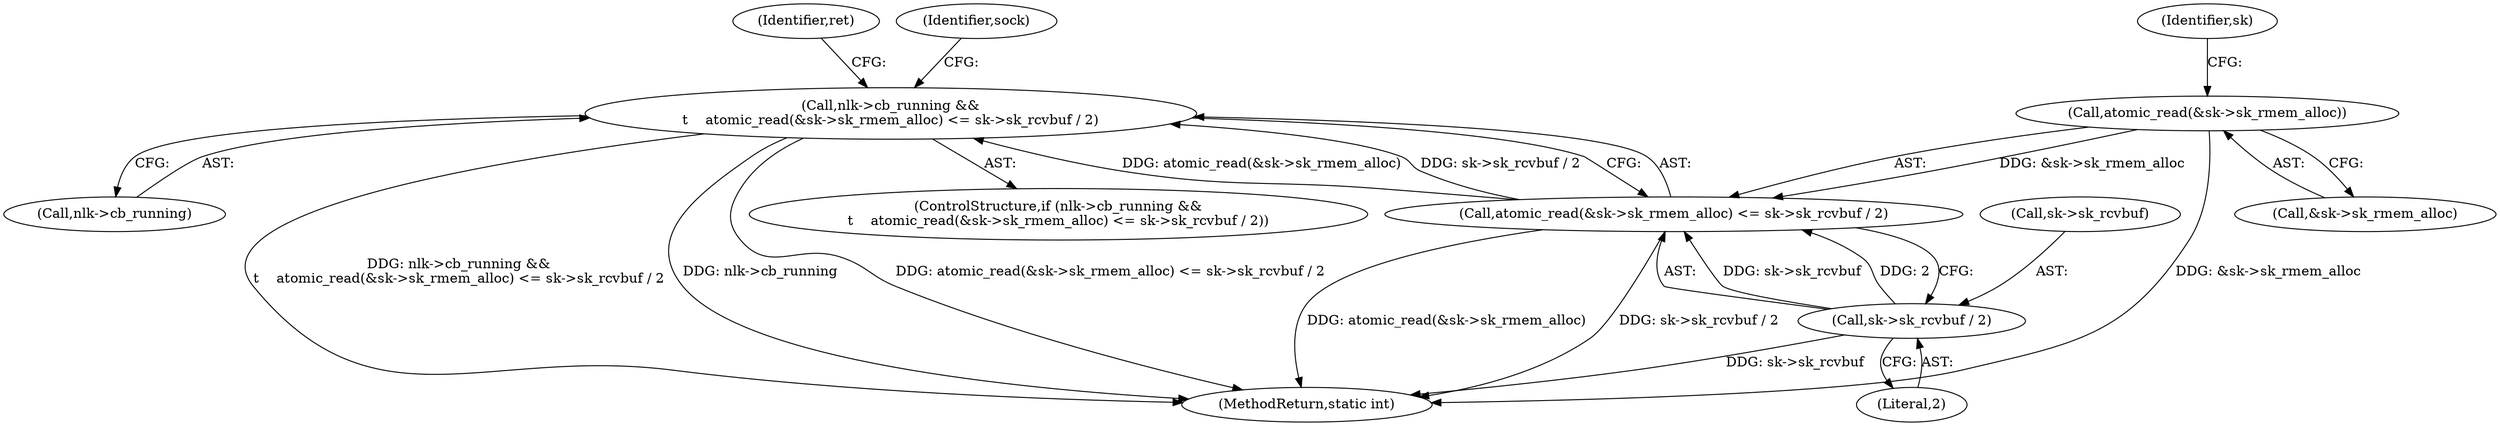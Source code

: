 digraph "0_linux_f3d3342602f8bcbf37d7c46641cb9bca7618eb1c_22@API" {
"1000305" [label="(Call,nlk->cb_running &&\n\t    atomic_read(&sk->sk_rmem_alloc) <= sk->sk_rcvbuf / 2)"];
"1000309" [label="(Call,atomic_read(&sk->sk_rmem_alloc) <= sk->sk_rcvbuf / 2)"];
"1000310" [label="(Call,atomic_read(&sk->sk_rmem_alloc))"];
"1000315" [label="(Call,sk->sk_rcvbuf / 2)"];
"1000336" [label="(Identifier,sock)"];
"1000309" [label="(Call,atomic_read(&sk->sk_rmem_alloc) <= sk->sk_rcvbuf / 2)"];
"1000346" [label="(MethodReturn,static int)"];
"1000322" [label="(Identifier,ret)"];
"1000305" [label="(Call,nlk->cb_running &&\n\t    atomic_read(&sk->sk_rmem_alloc) <= sk->sk_rcvbuf / 2)"];
"1000317" [label="(Identifier,sk)"];
"1000315" [label="(Call,sk->sk_rcvbuf / 2)"];
"1000311" [label="(Call,&sk->sk_rmem_alloc)"];
"1000304" [label="(ControlStructure,if (nlk->cb_running &&\n\t    atomic_read(&sk->sk_rmem_alloc) <= sk->sk_rcvbuf / 2))"];
"1000316" [label="(Call,sk->sk_rcvbuf)"];
"1000306" [label="(Call,nlk->cb_running)"];
"1000310" [label="(Call,atomic_read(&sk->sk_rmem_alloc))"];
"1000319" [label="(Literal,2)"];
"1000305" -> "1000304"  [label="AST: "];
"1000305" -> "1000306"  [label="CFG: "];
"1000305" -> "1000309"  [label="CFG: "];
"1000306" -> "1000305"  [label="AST: "];
"1000309" -> "1000305"  [label="AST: "];
"1000322" -> "1000305"  [label="CFG: "];
"1000336" -> "1000305"  [label="CFG: "];
"1000305" -> "1000346"  [label="DDG: atomic_read(&sk->sk_rmem_alloc) <= sk->sk_rcvbuf / 2"];
"1000305" -> "1000346"  [label="DDG: nlk->cb_running &&\n\t    atomic_read(&sk->sk_rmem_alloc) <= sk->sk_rcvbuf / 2"];
"1000305" -> "1000346"  [label="DDG: nlk->cb_running"];
"1000309" -> "1000305"  [label="DDG: atomic_read(&sk->sk_rmem_alloc)"];
"1000309" -> "1000305"  [label="DDG: sk->sk_rcvbuf / 2"];
"1000309" -> "1000315"  [label="CFG: "];
"1000310" -> "1000309"  [label="AST: "];
"1000315" -> "1000309"  [label="AST: "];
"1000309" -> "1000346"  [label="DDG: sk->sk_rcvbuf / 2"];
"1000309" -> "1000346"  [label="DDG: atomic_read(&sk->sk_rmem_alloc)"];
"1000310" -> "1000309"  [label="DDG: &sk->sk_rmem_alloc"];
"1000315" -> "1000309"  [label="DDG: sk->sk_rcvbuf"];
"1000315" -> "1000309"  [label="DDG: 2"];
"1000310" -> "1000311"  [label="CFG: "];
"1000311" -> "1000310"  [label="AST: "];
"1000317" -> "1000310"  [label="CFG: "];
"1000310" -> "1000346"  [label="DDG: &sk->sk_rmem_alloc"];
"1000315" -> "1000319"  [label="CFG: "];
"1000316" -> "1000315"  [label="AST: "];
"1000319" -> "1000315"  [label="AST: "];
"1000315" -> "1000346"  [label="DDG: sk->sk_rcvbuf"];
}
